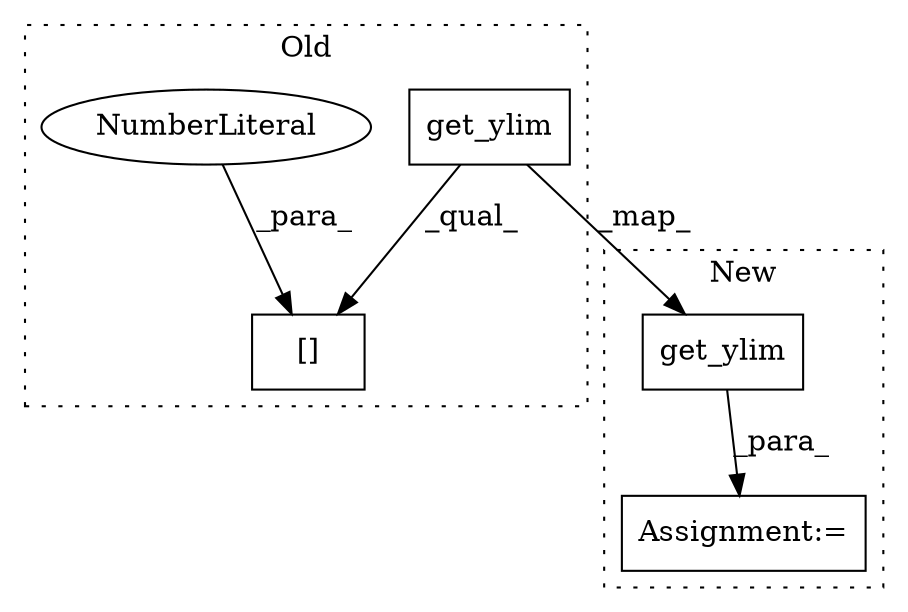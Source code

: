 digraph G {
subgraph cluster0 {
1 [label="get_ylim" a="32" s="7974" l="10" shape="box"];
4 [label="[]" a="2" s="7964,7986" l="21,1" shape="box"];
5 [label="NumberLiteral" a="34" s="7985" l="1" shape="ellipse"];
label = "Old";
style="dotted";
}
subgraph cluster1 {
2 [label="get_ylim" a="32" s="8012" l="10" shape="box"];
3 [label="Assignment:=" a="7" s="8000" l="2" shape="box"];
label = "New";
style="dotted";
}
1 -> 2 [label="_map_"];
1 -> 4 [label="_qual_"];
2 -> 3 [label="_para_"];
5 -> 4 [label="_para_"];
}
